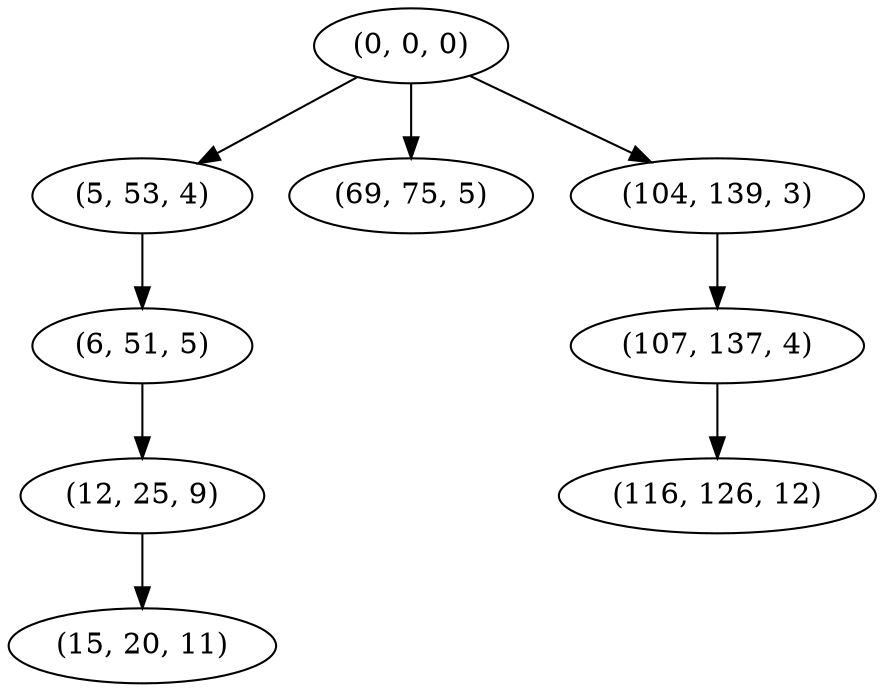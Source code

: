 digraph tree {
    "(0, 0, 0)";
    "(5, 53, 4)";
    "(6, 51, 5)";
    "(12, 25, 9)";
    "(15, 20, 11)";
    "(69, 75, 5)";
    "(104, 139, 3)";
    "(107, 137, 4)";
    "(116, 126, 12)";
    "(0, 0, 0)" -> "(5, 53, 4)";
    "(0, 0, 0)" -> "(69, 75, 5)";
    "(0, 0, 0)" -> "(104, 139, 3)";
    "(5, 53, 4)" -> "(6, 51, 5)";
    "(6, 51, 5)" -> "(12, 25, 9)";
    "(12, 25, 9)" -> "(15, 20, 11)";
    "(104, 139, 3)" -> "(107, 137, 4)";
    "(107, 137, 4)" -> "(116, 126, 12)";
}
